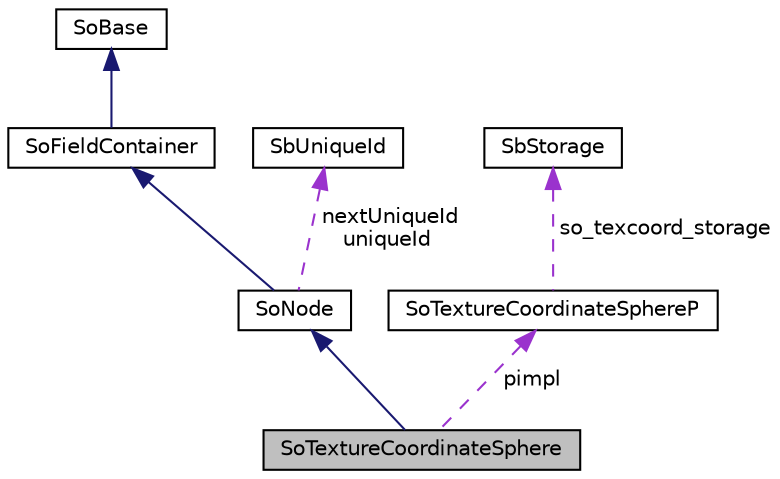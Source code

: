 digraph "SoTextureCoordinateSphere"
{
 // LATEX_PDF_SIZE
  edge [fontname="Helvetica",fontsize="10",labelfontname="Helvetica",labelfontsize="10"];
  node [fontname="Helvetica",fontsize="10",shape=record];
  Node1 [label="SoTextureCoordinateSphere",height=0.2,width=0.4,color="black", fillcolor="grey75", style="filled", fontcolor="black",tooltip="The SoTextureCoordinateSphere class generates sphere mapped texture coordinates for shapes."];
  Node2 -> Node1 [dir="back",color="midnightblue",fontsize="10",style="solid",fontname="Helvetica"];
  Node2 [label="SoNode",height=0.2,width=0.4,color="black", fillcolor="white", style="filled",URL="$classSoNode.html",tooltip="The SoNode class is the base class for nodes used in scene graphs."];
  Node3 -> Node2 [dir="back",color="midnightblue",fontsize="10",style="solid",fontname="Helvetica"];
  Node3 [label="SoFieldContainer",height=0.2,width=0.4,color="black", fillcolor="white", style="filled",URL="$classSoFieldContainer.html",tooltip="The SoFieldContainer class is a base class for all classes that contain fields."];
  Node4 -> Node3 [dir="back",color="midnightblue",fontsize="10",style="solid",fontname="Helvetica"];
  Node4 [label="SoBase",height=0.2,width=0.4,color="black", fillcolor="white", style="filled",URL="$classSoBase.html",tooltip="The SoBase class is the top-level superclass for a number of class-hierarchies."];
  Node5 -> Node2 [dir="back",color="darkorchid3",fontsize="10",style="dashed",label=" nextUniqueId\nuniqueId" ,fontname="Helvetica"];
  Node5 [label="SbUniqueId",height=0.2,width=0.4,color="black", fillcolor="white", style="filled",URL="$classSbUniqueId.html",tooltip="SbUniqueId is an integer type for node identifiers."];
  Node6 -> Node1 [dir="back",color="darkorchid3",fontsize="10",style="dashed",label=" pimpl" ,fontname="Helvetica"];
  Node6 [label="SoTextureCoordinateSphereP",height=0.2,width=0.4,color="black", fillcolor="white", style="filled",URL="$classSoTextureCoordinateSphereP.html",tooltip=" "];
  Node7 -> Node6 [dir="back",color="darkorchid3",fontsize="10",style="dashed",label=" so_texcoord_storage" ,fontname="Helvetica"];
  Node7 [label="SbStorage",height=0.2,width=0.4,color="black", fillcolor="white", style="filled",URL="$classSbStorage.html",tooltip=" "];
}
